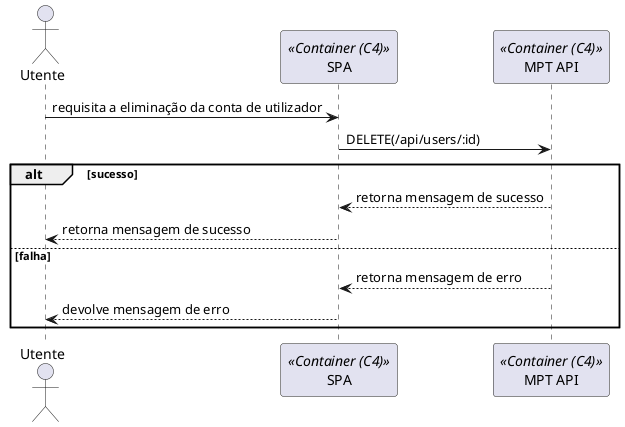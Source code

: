 @startuml

actor "Utente" as Actor
participant "SPA" as Container <<Container (C4)>>
participant "MPT API" as API <<Container (C4)>>

Actor -> Container: requisita a eliminação da conta de utilizador

Container -> API: DELETE(/api/users/:id)

alt sucesso
    API --> Container: retorna mensagem de sucesso
    Container --> Actor: retorna mensagem de sucesso
else falha
    API --> Container: retorna mensagem de erro
    Container --> Actor: devolve mensagem de erro
end

@enduml
